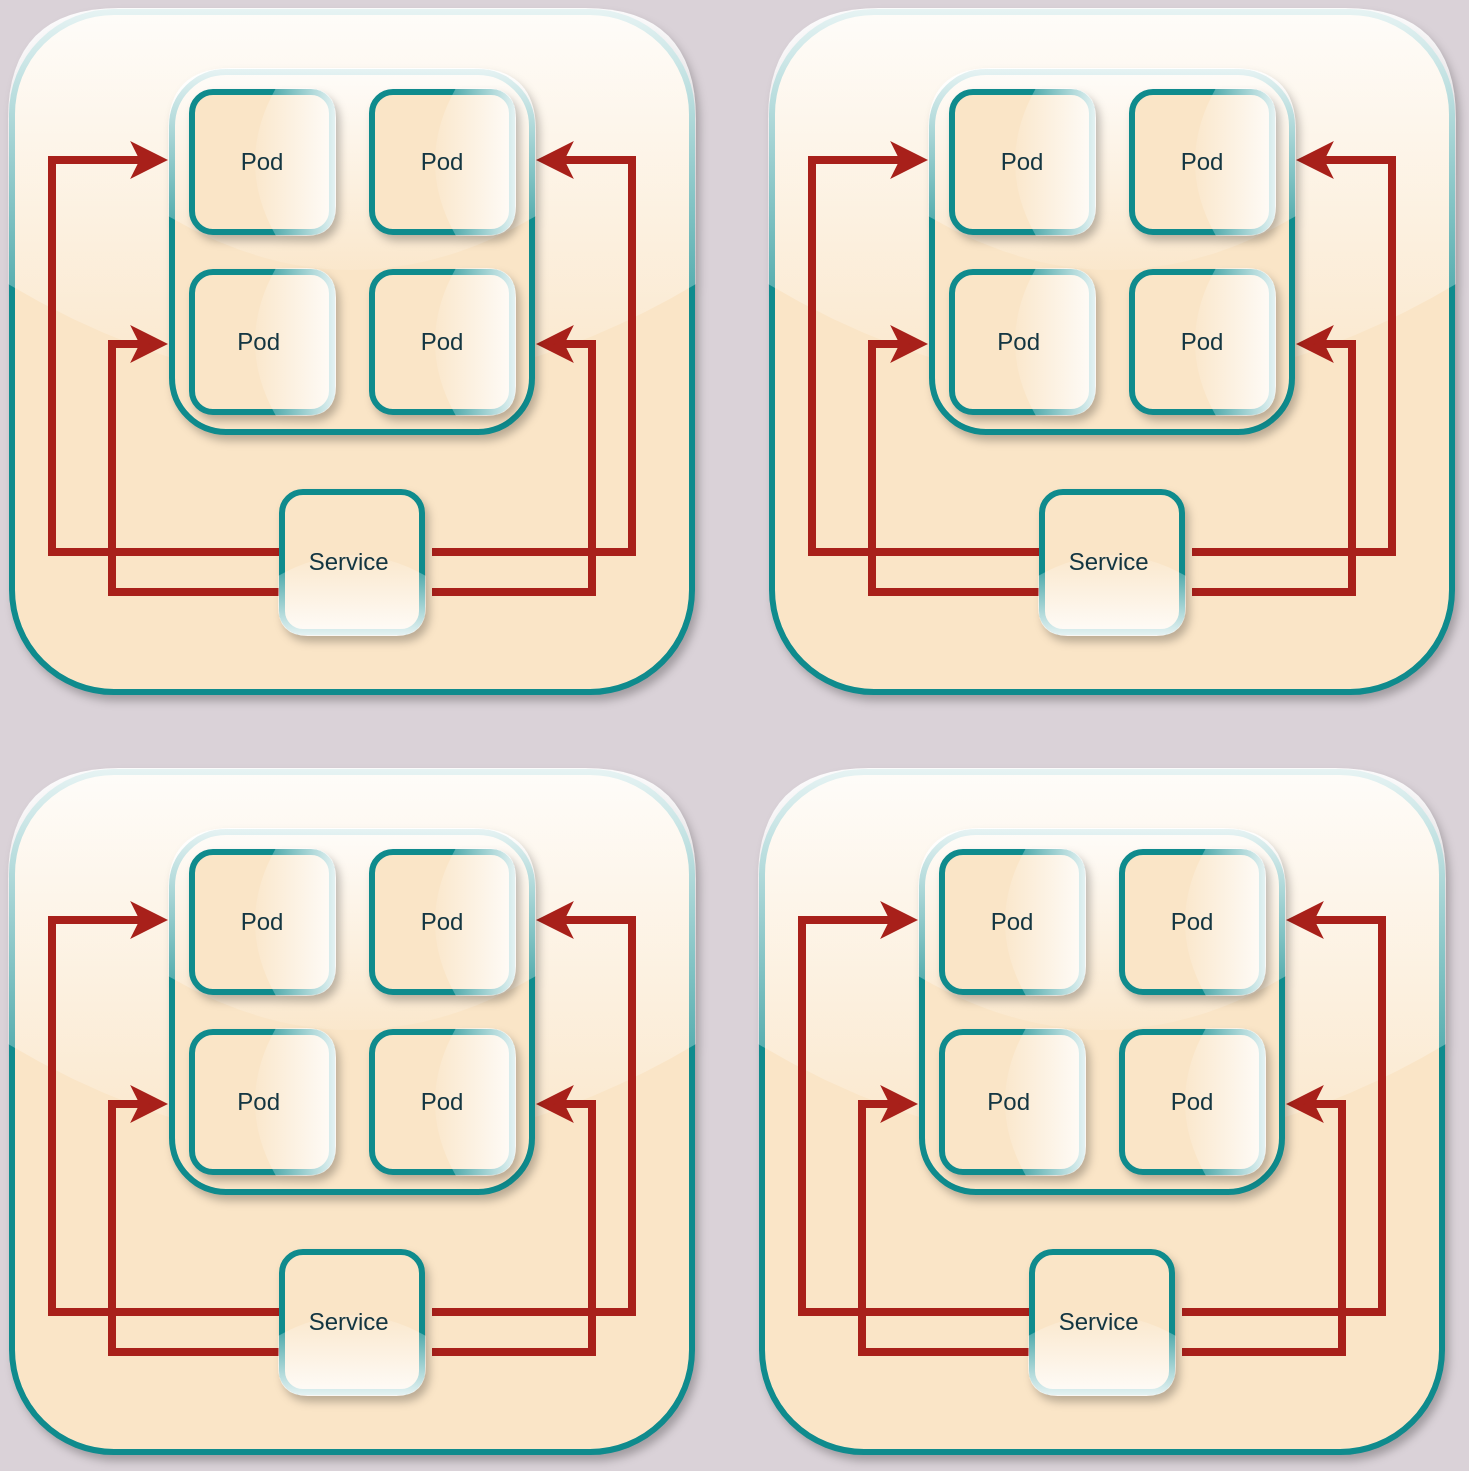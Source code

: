 <mxfile version="20.4.0" type="github"><diagram id="IUc-q38UyChCSjXEQO1g" name="Page-1"><mxGraphModel dx="1532" dy="522" grid="1" gridSize="10" guides="1" tooltips="1" connect="1" arrows="1" fold="1" page="1" pageScale="1" pageWidth="850" pageHeight="1100" background="#DAD2D8" math="0" shadow="0"><root><mxCell id="0"/><mxCell id="1" parent="0"/><mxCell id="ZUwnCUBpmVqwno-HEEAH-20" value="" style="group;fontColor=#143642;" parent="1" vertex="1" connectable="0"><mxGeometry x="-800" y="50" width="340" height="340" as="geometry"/></mxCell><mxCell id="ZUwnCUBpmVqwno-HEEAH-19" value="" style="whiteSpace=wrap;html=1;aspect=fixed;rounded=1;shadow=1;glass=1;sketch=0;strokeColor=#0F8B8D;strokeWidth=3;fontFamily=Helvetica;fontSize=12;fontColor=#143642;fillColor=#FAE5C7;" parent="ZUwnCUBpmVqwno-HEEAH-20" vertex="1"><mxGeometry width="340" height="340" as="geometry"/></mxCell><mxCell id="ZUwnCUBpmVqwno-HEEAH-18" value="" style="group;fontColor=#143642;" parent="ZUwnCUBpmVqwno-HEEAH-20" vertex="1" connectable="0"><mxGeometry x="20" y="30" width="290" height="280" as="geometry"/></mxCell><mxCell id="ZUwnCUBpmVqwno-HEEAH-12" value="" style="endArrow=classic;html=1;rounded=0;strokeColor=#A8201A;strokeWidth=4;fontFamily=Helvetica;fontSize=12;fontColor=#143642;edgeStyle=elbowEdgeStyle;entryX=1;entryY=0.75;entryDx=0;entryDy=0;labelBackgroundColor=#DAD2D8;" parent="ZUwnCUBpmVqwno-HEEAH-18" target="ZUwnCUBpmVqwno-HEEAH-1" edge="1"><mxGeometry width="50" height="50" relative="1" as="geometry"><mxPoint x="190" y="260" as="sourcePoint"/><mxPoint x="310" y="146" as="targetPoint"/><Array as="points"><mxPoint x="270" y="210"/></Array></mxGeometry></mxCell><mxCell id="ZUwnCUBpmVqwno-HEEAH-13" value="" style="endArrow=classic;html=1;rounded=0;strokeColor=#A8201A;strokeWidth=4;fontFamily=Helvetica;fontSize=12;fontColor=#143642;entryX=1;entryY=0.25;entryDx=0;entryDy=0;edgeStyle=elbowEdgeStyle;labelBackgroundColor=#DAD2D8;" parent="ZUwnCUBpmVqwno-HEEAH-18" target="ZUwnCUBpmVqwno-HEEAH-1" edge="1"><mxGeometry width="50" height="50" relative="1" as="geometry"><mxPoint x="190" y="240" as="sourcePoint"/><mxPoint x="240" y="100" as="targetPoint"/><Array as="points"><mxPoint x="290" y="150"/></Array></mxGeometry></mxCell><mxCell id="ZUwnCUBpmVqwno-HEEAH-1" value="" style="whiteSpace=wrap;html=1;aspect=fixed;fillColor=#FAE5C7;strokeColor=#0F8B8D;strokeWidth=3;perimeterSpacing=2;rounded=1;shadow=1;sketch=0;glass=1;container=0;fontColor=#143642;" parent="ZUwnCUBpmVqwno-HEEAH-18" vertex="1"><mxGeometry x="60" width="180" height="180" as="geometry"/></mxCell><mxCell id="ZUwnCUBpmVqwno-HEEAH-2" value="Pod" style="whiteSpace=wrap;html=1;aspect=fixed;rounded=1;shadow=1;glass=1;sketch=0;strokeColor=#0F8B8D;strokeWidth=3;fontFamily=Helvetica;fontSize=12;fontColor=#143642;fillColor=#FAE5C7;direction=south;container=0;" parent="ZUwnCUBpmVqwno-HEEAH-18" vertex="1"><mxGeometry x="160" y="10" width="70" height="70" as="geometry"/></mxCell><mxCell id="ZUwnCUBpmVqwno-HEEAH-3" value="Pod&lt;br&gt;" style="whiteSpace=wrap;html=1;aspect=fixed;rounded=1;shadow=1;glass=1;sketch=0;strokeColor=#0F8B8D;strokeWidth=3;fontFamily=Helvetica;fontSize=12;fontColor=#143642;fillColor=#FAE5C7;direction=south;container=0;" parent="ZUwnCUBpmVqwno-HEEAH-18" vertex="1"><mxGeometry x="70" y="10" width="70" height="70" as="geometry"/></mxCell><mxCell id="ZUwnCUBpmVqwno-HEEAH-4" value="Pod&amp;nbsp;" style="whiteSpace=wrap;html=1;aspect=fixed;rounded=1;shadow=1;glass=1;sketch=0;strokeColor=#0F8B8D;strokeWidth=3;fontFamily=Helvetica;fontSize=12;fontColor=#143642;fillColor=#FAE5C7;direction=south;container=0;" parent="ZUwnCUBpmVqwno-HEEAH-18" vertex="1"><mxGeometry x="70" y="100" width="70" height="70" as="geometry"/></mxCell><mxCell id="ZUwnCUBpmVqwno-HEEAH-5" value="Pod&lt;br&gt;" style="whiteSpace=wrap;html=1;aspect=fixed;rounded=1;shadow=1;glass=1;sketch=0;strokeColor=#0F8B8D;strokeWidth=3;fontFamily=Helvetica;fontSize=12;fontColor=#143642;fillColor=#FAE5C7;direction=south;container=0;" parent="ZUwnCUBpmVqwno-HEEAH-18" vertex="1"><mxGeometry x="160" y="100" width="70" height="70" as="geometry"/></mxCell><mxCell id="ZUwnCUBpmVqwno-HEEAH-15" value="" style="endArrow=classic;html=1;rounded=0;strokeColor=#A8201A;strokeWidth=4;fontFamily=Helvetica;fontSize=12;fontColor=#143642;entryX=0;entryY=0.75;entryDx=0;entryDy=0;edgeStyle=elbowEdgeStyle;exitX=0.929;exitY=0.286;exitDx=0;exitDy=0;exitPerimeter=0;labelBackgroundColor=#DAD2D8;" parent="ZUwnCUBpmVqwno-HEEAH-18" source="ZUwnCUBpmVqwno-HEEAH-6" target="ZUwnCUBpmVqwno-HEEAH-1" edge="1"><mxGeometry width="50" height="50" relative="1" as="geometry"><mxPoint x="110" y="260" as="sourcePoint"/><mxPoint x="130" y="90" as="targetPoint"/><Array as="points"><mxPoint x="30" y="190"/></Array></mxGeometry></mxCell><mxCell id="ZUwnCUBpmVqwno-HEEAH-16" value="" style="endArrow=classic;html=1;rounded=0;strokeColor=#A8201A;strokeWidth=4;fontFamily=Helvetica;fontSize=12;fontColor=#143642;entryX=0;entryY=0.25;entryDx=0;entryDy=0;edgeStyle=elbowEdgeStyle;exitX=0.929;exitY=0.571;exitDx=0;exitDy=0;exitPerimeter=0;labelBackgroundColor=#DAD2D8;" parent="ZUwnCUBpmVqwno-HEEAH-18" source="ZUwnCUBpmVqwno-HEEAH-6" target="ZUwnCUBpmVqwno-HEEAH-1" edge="1"><mxGeometry width="50" height="50" relative="1" as="geometry"><mxPoint x="110" y="240" as="sourcePoint"/><mxPoint x="130" y="90" as="targetPoint"/><Array as="points"><mxPoint y="160"/></Array></mxGeometry></mxCell><mxCell id="ZUwnCUBpmVqwno-HEEAH-6" value="Service&amp;nbsp;" style="whiteSpace=wrap;html=1;aspect=fixed;rounded=1;shadow=1;glass=1;sketch=0;strokeColor=#0F8B8D;strokeWidth=3;fontFamily=Helvetica;fontSize=12;fontColor=#143642;fillColor=#FAE5C7;direction=west;container=0;" parent="ZUwnCUBpmVqwno-HEEAH-18" vertex="1"><mxGeometry x="115" y="210" width="70" height="70" as="geometry"/></mxCell><mxCell id="ZUwnCUBpmVqwno-HEEAH-21" value="" style="group;fontColor=#143642;" parent="1" vertex="1" connectable="0"><mxGeometry x="-420" y="50" width="340" height="340" as="geometry"/></mxCell><mxCell id="ZUwnCUBpmVqwno-HEEAH-22" value="" style="whiteSpace=wrap;html=1;aspect=fixed;rounded=1;shadow=1;glass=1;sketch=0;strokeColor=#0F8B8D;strokeWidth=3;fontFamily=Helvetica;fontSize=12;fontColor=#143642;fillColor=#FAE5C7;" parent="ZUwnCUBpmVqwno-HEEAH-21" vertex="1"><mxGeometry width="340" height="340" as="geometry"/></mxCell><mxCell id="ZUwnCUBpmVqwno-HEEAH-23" value="" style="group;fontColor=#143642;" parent="ZUwnCUBpmVqwno-HEEAH-21" vertex="1" connectable="0"><mxGeometry x="20" y="30" width="290" height="280" as="geometry"/></mxCell><mxCell id="ZUwnCUBpmVqwno-HEEAH-24" value="" style="endArrow=classic;html=1;rounded=0;strokeColor=#A8201A;strokeWidth=4;fontFamily=Helvetica;fontSize=12;fontColor=#143642;edgeStyle=elbowEdgeStyle;entryX=1;entryY=0.75;entryDx=0;entryDy=0;labelBackgroundColor=#DAD2D8;" parent="ZUwnCUBpmVqwno-HEEAH-23" target="ZUwnCUBpmVqwno-HEEAH-26" edge="1"><mxGeometry width="50" height="50" relative="1" as="geometry"><mxPoint x="190" y="260" as="sourcePoint"/><mxPoint x="310" y="146" as="targetPoint"/><Array as="points"><mxPoint x="270" y="210"/></Array></mxGeometry></mxCell><mxCell id="ZUwnCUBpmVqwno-HEEAH-25" value="" style="endArrow=classic;html=1;rounded=0;strokeColor=#A8201A;strokeWidth=4;fontFamily=Helvetica;fontSize=12;fontColor=#143642;entryX=1;entryY=0.25;entryDx=0;entryDy=0;edgeStyle=elbowEdgeStyle;labelBackgroundColor=#DAD2D8;" parent="ZUwnCUBpmVqwno-HEEAH-23" target="ZUwnCUBpmVqwno-HEEAH-26" edge="1"><mxGeometry width="50" height="50" relative="1" as="geometry"><mxPoint x="190" y="240" as="sourcePoint"/><mxPoint x="240" y="100" as="targetPoint"/><Array as="points"><mxPoint x="290" y="150"/></Array></mxGeometry></mxCell><mxCell id="ZUwnCUBpmVqwno-HEEAH-26" value="" style="whiteSpace=wrap;html=1;aspect=fixed;fillColor=#FAE5C7;strokeColor=#0F8B8D;strokeWidth=3;perimeterSpacing=2;rounded=1;shadow=1;sketch=0;glass=1;container=0;fontColor=#143642;" parent="ZUwnCUBpmVqwno-HEEAH-23" vertex="1"><mxGeometry x="60" width="180" height="180" as="geometry"/></mxCell><mxCell id="ZUwnCUBpmVqwno-HEEAH-27" value="Pod" style="whiteSpace=wrap;html=1;aspect=fixed;rounded=1;shadow=1;glass=1;sketch=0;strokeColor=#0F8B8D;strokeWidth=3;fontFamily=Helvetica;fontSize=12;fontColor=#143642;fillColor=#FAE5C7;direction=south;container=0;" parent="ZUwnCUBpmVqwno-HEEAH-23" vertex="1"><mxGeometry x="160" y="10" width="70" height="70" as="geometry"/></mxCell><mxCell id="ZUwnCUBpmVqwno-HEEAH-28" value="Pod&lt;br&gt;" style="whiteSpace=wrap;html=1;aspect=fixed;rounded=1;shadow=1;glass=1;sketch=0;strokeColor=#0F8B8D;strokeWidth=3;fontFamily=Helvetica;fontSize=12;fontColor=#143642;fillColor=#FAE5C7;direction=south;container=0;" parent="ZUwnCUBpmVqwno-HEEAH-23" vertex="1"><mxGeometry x="70" y="10" width="70" height="70" as="geometry"/></mxCell><mxCell id="ZUwnCUBpmVqwno-HEEAH-29" value="Pod&amp;nbsp;" style="whiteSpace=wrap;html=1;aspect=fixed;rounded=1;shadow=1;glass=1;sketch=0;strokeColor=#0F8B8D;strokeWidth=3;fontFamily=Helvetica;fontSize=12;fontColor=#143642;fillColor=#FAE5C7;direction=south;container=0;" parent="ZUwnCUBpmVqwno-HEEAH-23" vertex="1"><mxGeometry x="70" y="100" width="70" height="70" as="geometry"/></mxCell><mxCell id="ZUwnCUBpmVqwno-HEEAH-30" value="Pod&lt;br&gt;" style="whiteSpace=wrap;html=1;aspect=fixed;rounded=1;shadow=1;glass=1;sketch=0;strokeColor=#0F8B8D;strokeWidth=3;fontFamily=Helvetica;fontSize=12;fontColor=#143642;fillColor=#FAE5C7;direction=south;container=0;" parent="ZUwnCUBpmVqwno-HEEAH-23" vertex="1"><mxGeometry x="160" y="100" width="70" height="70" as="geometry"/></mxCell><mxCell id="ZUwnCUBpmVqwno-HEEAH-31" value="" style="endArrow=classic;html=1;rounded=0;strokeColor=#A8201A;strokeWidth=4;fontFamily=Helvetica;fontSize=12;fontColor=#143642;entryX=0;entryY=0.75;entryDx=0;entryDy=0;edgeStyle=elbowEdgeStyle;exitX=0.929;exitY=0.286;exitDx=0;exitDy=0;exitPerimeter=0;labelBackgroundColor=#DAD2D8;" parent="ZUwnCUBpmVqwno-HEEAH-23" source="ZUwnCUBpmVqwno-HEEAH-33" target="ZUwnCUBpmVqwno-HEEAH-26" edge="1"><mxGeometry width="50" height="50" relative="1" as="geometry"><mxPoint x="110" y="260" as="sourcePoint"/><mxPoint x="130" y="90" as="targetPoint"/><Array as="points"><mxPoint x="30" y="190"/></Array></mxGeometry></mxCell><mxCell id="ZUwnCUBpmVqwno-HEEAH-32" value="" style="endArrow=classic;html=1;rounded=0;strokeColor=#A8201A;strokeWidth=4;fontFamily=Helvetica;fontSize=12;fontColor=#143642;entryX=0;entryY=0.25;entryDx=0;entryDy=0;edgeStyle=elbowEdgeStyle;exitX=0.929;exitY=0.571;exitDx=0;exitDy=0;exitPerimeter=0;labelBackgroundColor=#DAD2D8;" parent="ZUwnCUBpmVqwno-HEEAH-23" source="ZUwnCUBpmVqwno-HEEAH-33" target="ZUwnCUBpmVqwno-HEEAH-26" edge="1"><mxGeometry width="50" height="50" relative="1" as="geometry"><mxPoint x="110" y="240" as="sourcePoint"/><mxPoint x="130" y="90" as="targetPoint"/><Array as="points"><mxPoint y="160"/></Array></mxGeometry></mxCell><mxCell id="ZUwnCUBpmVqwno-HEEAH-33" value="Service&amp;nbsp;" style="whiteSpace=wrap;html=1;aspect=fixed;rounded=1;shadow=1;glass=1;sketch=0;strokeColor=#0F8B8D;strokeWidth=3;fontFamily=Helvetica;fontSize=12;fontColor=#143642;fillColor=#FAE5C7;direction=west;container=0;" parent="ZUwnCUBpmVqwno-HEEAH-23" vertex="1"><mxGeometry x="115" y="210" width="70" height="70" as="geometry"/></mxCell><mxCell id="ZUwnCUBpmVqwno-HEEAH-34" value="" style="group;fontColor=#143642;" parent="1" vertex="1" connectable="0"><mxGeometry x="-800" y="430" width="340" height="340" as="geometry"/></mxCell><mxCell id="ZUwnCUBpmVqwno-HEEAH-35" value="" style="whiteSpace=wrap;html=1;aspect=fixed;rounded=1;shadow=1;glass=1;sketch=0;strokeColor=#0F8B8D;strokeWidth=3;fontFamily=Helvetica;fontSize=12;fontColor=#143642;fillColor=#FAE5C7;" parent="ZUwnCUBpmVqwno-HEEAH-34" vertex="1"><mxGeometry width="340" height="340" as="geometry"/></mxCell><mxCell id="ZUwnCUBpmVqwno-HEEAH-36" value="" style="group;fontColor=#143642;" parent="ZUwnCUBpmVqwno-HEEAH-34" vertex="1" connectable="0"><mxGeometry x="20" y="30" width="290" height="280" as="geometry"/></mxCell><mxCell id="ZUwnCUBpmVqwno-HEEAH-37" value="" style="endArrow=classic;html=1;rounded=0;strokeColor=#A8201A;strokeWidth=4;fontFamily=Helvetica;fontSize=12;fontColor=#143642;edgeStyle=elbowEdgeStyle;entryX=1;entryY=0.75;entryDx=0;entryDy=0;labelBackgroundColor=#DAD2D8;" parent="ZUwnCUBpmVqwno-HEEAH-36" target="ZUwnCUBpmVqwno-HEEAH-39" edge="1"><mxGeometry width="50" height="50" relative="1" as="geometry"><mxPoint x="190" y="260" as="sourcePoint"/><mxPoint x="310" y="146" as="targetPoint"/><Array as="points"><mxPoint x="270" y="210"/></Array></mxGeometry></mxCell><mxCell id="ZUwnCUBpmVqwno-HEEAH-38" value="" style="endArrow=classic;html=1;rounded=0;strokeColor=#A8201A;strokeWidth=4;fontFamily=Helvetica;fontSize=12;fontColor=#143642;entryX=1;entryY=0.25;entryDx=0;entryDy=0;edgeStyle=elbowEdgeStyle;labelBackgroundColor=#DAD2D8;" parent="ZUwnCUBpmVqwno-HEEAH-36" target="ZUwnCUBpmVqwno-HEEAH-39" edge="1"><mxGeometry width="50" height="50" relative="1" as="geometry"><mxPoint x="190" y="240" as="sourcePoint"/><mxPoint x="240" y="100" as="targetPoint"/><Array as="points"><mxPoint x="290" y="150"/></Array></mxGeometry></mxCell><mxCell id="ZUwnCUBpmVqwno-HEEAH-39" value="" style="whiteSpace=wrap;html=1;aspect=fixed;fillColor=#FAE5C7;strokeColor=#0F8B8D;strokeWidth=3;perimeterSpacing=2;rounded=1;shadow=1;sketch=0;glass=1;container=0;fontColor=#143642;" parent="ZUwnCUBpmVqwno-HEEAH-36" vertex="1"><mxGeometry x="60" width="180" height="180" as="geometry"/></mxCell><mxCell id="ZUwnCUBpmVqwno-HEEAH-40" value="Pod" style="whiteSpace=wrap;html=1;aspect=fixed;rounded=1;shadow=1;glass=1;sketch=0;strokeColor=#0F8B8D;strokeWidth=3;fontFamily=Helvetica;fontSize=12;fontColor=#143642;fillColor=#FAE5C7;direction=south;container=0;" parent="ZUwnCUBpmVqwno-HEEAH-36" vertex="1"><mxGeometry x="160" y="10" width="70" height="70" as="geometry"/></mxCell><mxCell id="ZUwnCUBpmVqwno-HEEAH-41" value="Pod&lt;br&gt;" style="whiteSpace=wrap;html=1;aspect=fixed;rounded=1;shadow=1;glass=1;sketch=0;strokeColor=#0F8B8D;strokeWidth=3;fontFamily=Helvetica;fontSize=12;fontColor=#143642;fillColor=#FAE5C7;direction=south;container=0;" parent="ZUwnCUBpmVqwno-HEEAH-36" vertex="1"><mxGeometry x="70" y="10" width="70" height="70" as="geometry"/></mxCell><mxCell id="ZUwnCUBpmVqwno-HEEAH-42" value="Pod&amp;nbsp;" style="whiteSpace=wrap;html=1;aspect=fixed;rounded=1;shadow=1;glass=1;sketch=0;strokeColor=#0F8B8D;strokeWidth=3;fontFamily=Helvetica;fontSize=12;fontColor=#143642;fillColor=#FAE5C7;direction=south;container=0;" parent="ZUwnCUBpmVqwno-HEEAH-36" vertex="1"><mxGeometry x="70" y="100" width="70" height="70" as="geometry"/></mxCell><mxCell id="ZUwnCUBpmVqwno-HEEAH-43" value="Pod&lt;br&gt;" style="whiteSpace=wrap;html=1;aspect=fixed;rounded=1;shadow=1;glass=1;sketch=0;strokeColor=#0F8B8D;strokeWidth=3;fontFamily=Helvetica;fontSize=12;fontColor=#143642;fillColor=#FAE5C7;direction=south;container=0;" parent="ZUwnCUBpmVqwno-HEEAH-36" vertex="1"><mxGeometry x="160" y="100" width="70" height="70" as="geometry"/></mxCell><mxCell id="ZUwnCUBpmVqwno-HEEAH-44" value="" style="endArrow=classic;html=1;rounded=0;strokeColor=#A8201A;strokeWidth=4;fontFamily=Helvetica;fontSize=12;fontColor=#143642;entryX=0;entryY=0.75;entryDx=0;entryDy=0;edgeStyle=elbowEdgeStyle;exitX=0.929;exitY=0.286;exitDx=0;exitDy=0;exitPerimeter=0;labelBackgroundColor=#DAD2D8;" parent="ZUwnCUBpmVqwno-HEEAH-36" source="ZUwnCUBpmVqwno-HEEAH-46" target="ZUwnCUBpmVqwno-HEEAH-39" edge="1"><mxGeometry width="50" height="50" relative="1" as="geometry"><mxPoint x="110" y="260" as="sourcePoint"/><mxPoint x="130" y="90" as="targetPoint"/><Array as="points"><mxPoint x="30" y="190"/></Array></mxGeometry></mxCell><mxCell id="ZUwnCUBpmVqwno-HEEAH-45" value="" style="endArrow=classic;html=1;rounded=0;strokeColor=#A8201A;strokeWidth=4;fontFamily=Helvetica;fontSize=12;fontColor=#143642;entryX=0;entryY=0.25;entryDx=0;entryDy=0;edgeStyle=elbowEdgeStyle;exitX=0.929;exitY=0.571;exitDx=0;exitDy=0;exitPerimeter=0;labelBackgroundColor=#DAD2D8;" parent="ZUwnCUBpmVqwno-HEEAH-36" source="ZUwnCUBpmVqwno-HEEAH-46" target="ZUwnCUBpmVqwno-HEEAH-39" edge="1"><mxGeometry width="50" height="50" relative="1" as="geometry"><mxPoint x="110" y="240" as="sourcePoint"/><mxPoint x="130" y="90" as="targetPoint"/><Array as="points"><mxPoint y="160"/></Array></mxGeometry></mxCell><mxCell id="ZUwnCUBpmVqwno-HEEAH-46" value="Service&amp;nbsp;" style="whiteSpace=wrap;html=1;aspect=fixed;rounded=1;shadow=1;glass=1;sketch=0;strokeColor=#0F8B8D;strokeWidth=3;fontFamily=Helvetica;fontSize=12;fontColor=#143642;fillColor=#FAE5C7;direction=west;container=0;" parent="ZUwnCUBpmVqwno-HEEAH-36" vertex="1"><mxGeometry x="115" y="210" width="70" height="70" as="geometry"/></mxCell><mxCell id="ZUwnCUBpmVqwno-HEEAH-47" value="" style="group;fontColor=#143642;" parent="1" vertex="1" connectable="0"><mxGeometry x="-425" y="430" width="340" height="340" as="geometry"/></mxCell><mxCell id="ZUwnCUBpmVqwno-HEEAH-48" value="" style="whiteSpace=wrap;html=1;aspect=fixed;rounded=1;shadow=1;glass=1;sketch=0;strokeColor=#0F8B8D;strokeWidth=3;fontFamily=Helvetica;fontSize=12;fontColor=#143642;fillColor=#FAE5C7;" parent="ZUwnCUBpmVqwno-HEEAH-47" vertex="1"><mxGeometry width="340" height="340" as="geometry"/></mxCell><mxCell id="ZUwnCUBpmVqwno-HEEAH-49" value="" style="group;fontColor=#143642;" parent="ZUwnCUBpmVqwno-HEEAH-47" vertex="1" connectable="0"><mxGeometry x="20" y="30" width="290" height="280" as="geometry"/></mxCell><mxCell id="ZUwnCUBpmVqwno-HEEAH-50" value="" style="endArrow=classic;html=1;rounded=0;strokeColor=#A8201A;strokeWidth=4;fontFamily=Helvetica;fontSize=12;fontColor=#143642;edgeStyle=elbowEdgeStyle;entryX=1;entryY=0.75;entryDx=0;entryDy=0;labelBackgroundColor=#DAD2D8;" parent="ZUwnCUBpmVqwno-HEEAH-49" target="ZUwnCUBpmVqwno-HEEAH-52" edge="1"><mxGeometry width="50" height="50" relative="1" as="geometry"><mxPoint x="190" y="260" as="sourcePoint"/><mxPoint x="310" y="146" as="targetPoint"/><Array as="points"><mxPoint x="270" y="210"/></Array></mxGeometry></mxCell><mxCell id="ZUwnCUBpmVqwno-HEEAH-51" value="" style="endArrow=classic;html=1;rounded=0;strokeColor=#A8201A;strokeWidth=4;fontFamily=Helvetica;fontSize=12;fontColor=#143642;entryX=1;entryY=0.25;entryDx=0;entryDy=0;edgeStyle=elbowEdgeStyle;labelBackgroundColor=#DAD2D8;" parent="ZUwnCUBpmVqwno-HEEAH-49" target="ZUwnCUBpmVqwno-HEEAH-52" edge="1"><mxGeometry width="50" height="50" relative="1" as="geometry"><mxPoint x="190" y="240" as="sourcePoint"/><mxPoint x="240" y="100" as="targetPoint"/><Array as="points"><mxPoint x="290" y="150"/></Array></mxGeometry></mxCell><mxCell id="ZUwnCUBpmVqwno-HEEAH-52" value="" style="whiteSpace=wrap;html=1;aspect=fixed;fillColor=#FAE5C7;strokeColor=#0F8B8D;strokeWidth=3;perimeterSpacing=2;rounded=1;shadow=1;sketch=0;glass=1;container=0;fontColor=#143642;" parent="ZUwnCUBpmVqwno-HEEAH-49" vertex="1"><mxGeometry x="60" width="180" height="180" as="geometry"/></mxCell><mxCell id="ZUwnCUBpmVqwno-HEEAH-53" value="Pod" style="whiteSpace=wrap;html=1;aspect=fixed;rounded=1;shadow=1;glass=1;sketch=0;strokeColor=#0F8B8D;strokeWidth=3;fontFamily=Helvetica;fontSize=12;fontColor=#143642;fillColor=#FAE5C7;direction=south;container=0;" parent="ZUwnCUBpmVqwno-HEEAH-49" vertex="1"><mxGeometry x="160" y="10" width="70" height="70" as="geometry"/></mxCell><mxCell id="ZUwnCUBpmVqwno-HEEAH-54" value="Pod&lt;br&gt;" style="whiteSpace=wrap;html=1;aspect=fixed;rounded=1;shadow=1;glass=1;sketch=0;strokeColor=#0F8B8D;strokeWidth=3;fontFamily=Helvetica;fontSize=12;fontColor=#143642;fillColor=#FAE5C7;direction=south;container=0;" parent="ZUwnCUBpmVqwno-HEEAH-49" vertex="1"><mxGeometry x="70" y="10" width="70" height="70" as="geometry"/></mxCell><mxCell id="ZUwnCUBpmVqwno-HEEAH-55" value="Pod&amp;nbsp;" style="whiteSpace=wrap;html=1;aspect=fixed;rounded=1;shadow=1;glass=1;sketch=0;strokeColor=#0F8B8D;strokeWidth=3;fontFamily=Helvetica;fontSize=12;fontColor=#143642;fillColor=#FAE5C7;direction=south;container=0;" parent="ZUwnCUBpmVqwno-HEEAH-49" vertex="1"><mxGeometry x="70" y="100" width="70" height="70" as="geometry"/></mxCell><mxCell id="ZUwnCUBpmVqwno-HEEAH-56" value="Pod&lt;br&gt;" style="whiteSpace=wrap;html=1;aspect=fixed;rounded=1;shadow=1;glass=1;sketch=0;strokeColor=#0F8B8D;strokeWidth=3;fontFamily=Helvetica;fontSize=12;fontColor=#143642;fillColor=#FAE5C7;direction=south;container=0;" parent="ZUwnCUBpmVqwno-HEEAH-49" vertex="1"><mxGeometry x="160" y="100" width="70" height="70" as="geometry"/></mxCell><mxCell id="ZUwnCUBpmVqwno-HEEAH-57" value="" style="endArrow=classic;html=1;rounded=0;strokeColor=#A8201A;strokeWidth=4;fontFamily=Helvetica;fontSize=12;fontColor=#143642;entryX=0;entryY=0.75;entryDx=0;entryDy=0;edgeStyle=elbowEdgeStyle;exitX=0.929;exitY=0.286;exitDx=0;exitDy=0;exitPerimeter=0;labelBackgroundColor=#DAD2D8;" parent="ZUwnCUBpmVqwno-HEEAH-49" source="ZUwnCUBpmVqwno-HEEAH-59" target="ZUwnCUBpmVqwno-HEEAH-52" edge="1"><mxGeometry width="50" height="50" relative="1" as="geometry"><mxPoint x="110" y="260" as="sourcePoint"/><mxPoint x="130" y="90" as="targetPoint"/><Array as="points"><mxPoint x="30" y="190"/></Array></mxGeometry></mxCell><mxCell id="ZUwnCUBpmVqwno-HEEAH-58" value="" style="endArrow=classic;html=1;rounded=0;strokeColor=#A8201A;strokeWidth=4;fontFamily=Helvetica;fontSize=12;fontColor=#143642;entryX=0;entryY=0.25;entryDx=0;entryDy=0;edgeStyle=elbowEdgeStyle;exitX=0.929;exitY=0.571;exitDx=0;exitDy=0;exitPerimeter=0;labelBackgroundColor=#DAD2D8;" parent="ZUwnCUBpmVqwno-HEEAH-49" source="ZUwnCUBpmVqwno-HEEAH-59" target="ZUwnCUBpmVqwno-HEEAH-52" edge="1"><mxGeometry width="50" height="50" relative="1" as="geometry"><mxPoint x="110" y="240" as="sourcePoint"/><mxPoint x="130" y="90" as="targetPoint"/><Array as="points"><mxPoint y="160"/></Array></mxGeometry></mxCell><mxCell id="ZUwnCUBpmVqwno-HEEAH-59" value="Service&amp;nbsp;" style="whiteSpace=wrap;html=1;aspect=fixed;rounded=1;shadow=1;glass=1;sketch=0;strokeColor=#0F8B8D;strokeWidth=3;fontFamily=Helvetica;fontSize=12;fontColor=#143642;fillColor=#FAE5C7;direction=west;container=0;" parent="ZUwnCUBpmVqwno-HEEAH-49" vertex="1"><mxGeometry x="115" y="210" width="70" height="70" as="geometry"/></mxCell></root></mxGraphModel></diagram></mxfile>
